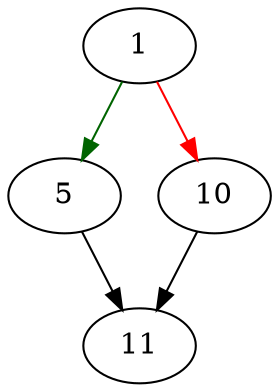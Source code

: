 strict digraph "sqlite3_db_handle" {
	// Node definitions.
	1 [entry=true];
	5;
	10;
	11;

	// Edge definitions.
	1 -> 5 [
		color=darkgreen
		cond=true
	];
	1 -> 10 [
		color=red
		cond=false
	];
	5 -> 11;
	10 -> 11;
}